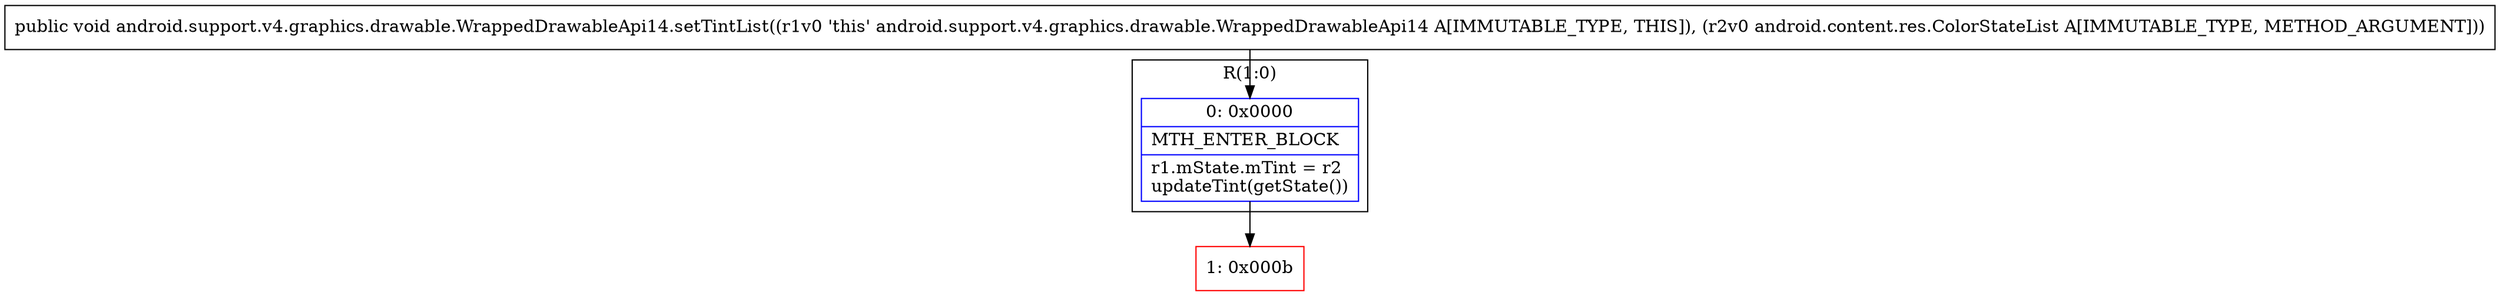 digraph "CFG forandroid.support.v4.graphics.drawable.WrappedDrawableApi14.setTintList(Landroid\/content\/res\/ColorStateList;)V" {
subgraph cluster_Region_1195539765 {
label = "R(1:0)";
node [shape=record,color=blue];
Node_0 [shape=record,label="{0\:\ 0x0000|MTH_ENTER_BLOCK\l|r1.mState.mTint = r2\lupdateTint(getState())\l}"];
}
Node_1 [shape=record,color=red,label="{1\:\ 0x000b}"];
MethodNode[shape=record,label="{public void android.support.v4.graphics.drawable.WrappedDrawableApi14.setTintList((r1v0 'this' android.support.v4.graphics.drawable.WrappedDrawableApi14 A[IMMUTABLE_TYPE, THIS]), (r2v0 android.content.res.ColorStateList A[IMMUTABLE_TYPE, METHOD_ARGUMENT])) }"];
MethodNode -> Node_0;
Node_0 -> Node_1;
}

